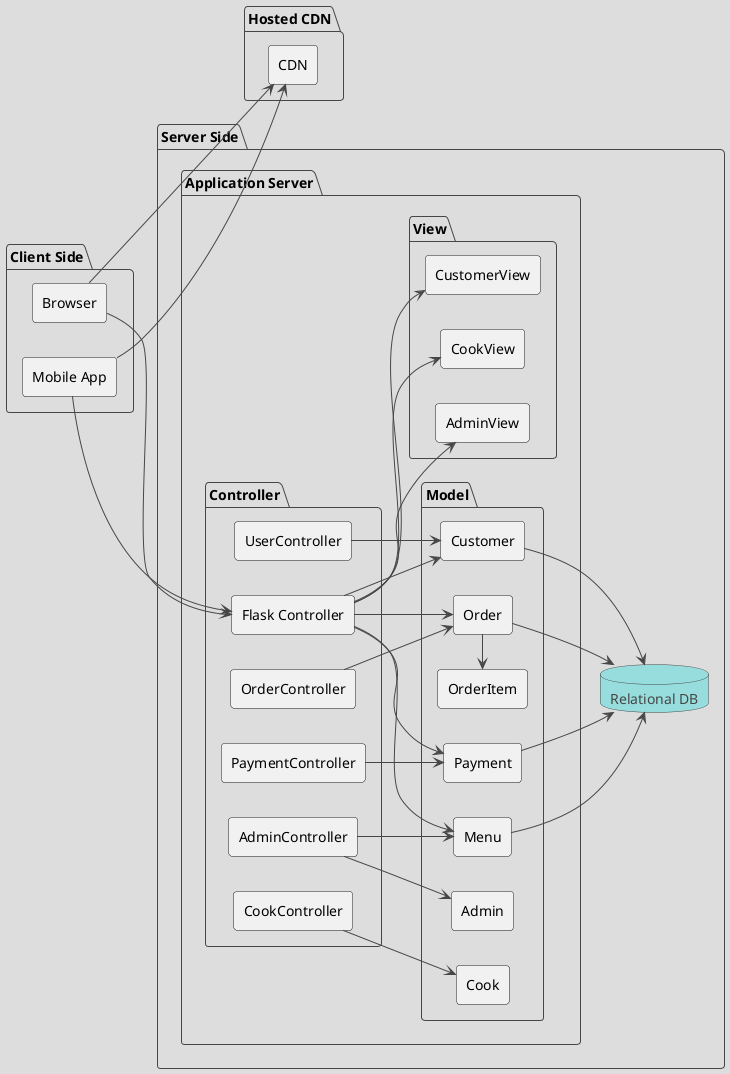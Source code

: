 @startuml comps
left to right direction
!theme toy


package "Client Side" {
    RECTANGLE Browser
    RECTANGLE "Mobile App"
}

package "Hosted CDN" {
    RECTANGLE CDN
}

package "Server Side" {
    package "Application Server" {
        package "Controller" {
            RECTANGLE "Flask Controller"
            RECTANGLE OrderController
            RECTANGLE PaymentController
            RECTANGLE CookController
            RECTANGLE UserController
            RECTANGLE AdminController
        }

        package "Model" {
            RECTANGLE Order
            RECTANGLE OrderItem
            RECTANGLE Customer
            RECTANGLE Cook
            RECTANGLE Admin
            RECTANGLE Menu
            RECTANGLE Payment
        }

        package "View" {
            RECTANGLE CustomerView
            RECTANGLE CookView
            RECTANGLE AdminView
        }
    }

    database "Relational DB"

}

Browser --> CDN
"Mobile App" --> CDN
Browser --> "Flask Controller"
"Mobile App" --> "Flask Controller"
"Flask Controller" --> CustomerView
"Flask Controller" --> CookView
"Flask Controller" --> AdminView
"Flask Controller" --> Order
"Flask Controller" --> Customer
"Flask Controller" --> Menu
"Flask Controller" --> Payment
Order --> "Relational DB"
Customer --> "Relational DB"
Menu --> "Relational DB"
Payment --> "Relational DB"
OrderController --> Order
PaymentController --> Payment
UserController --> Customer
AdminController --> Admin
AdminController --> Menu
CookController-->Cook
Order-l-> OrderItem

@enduml